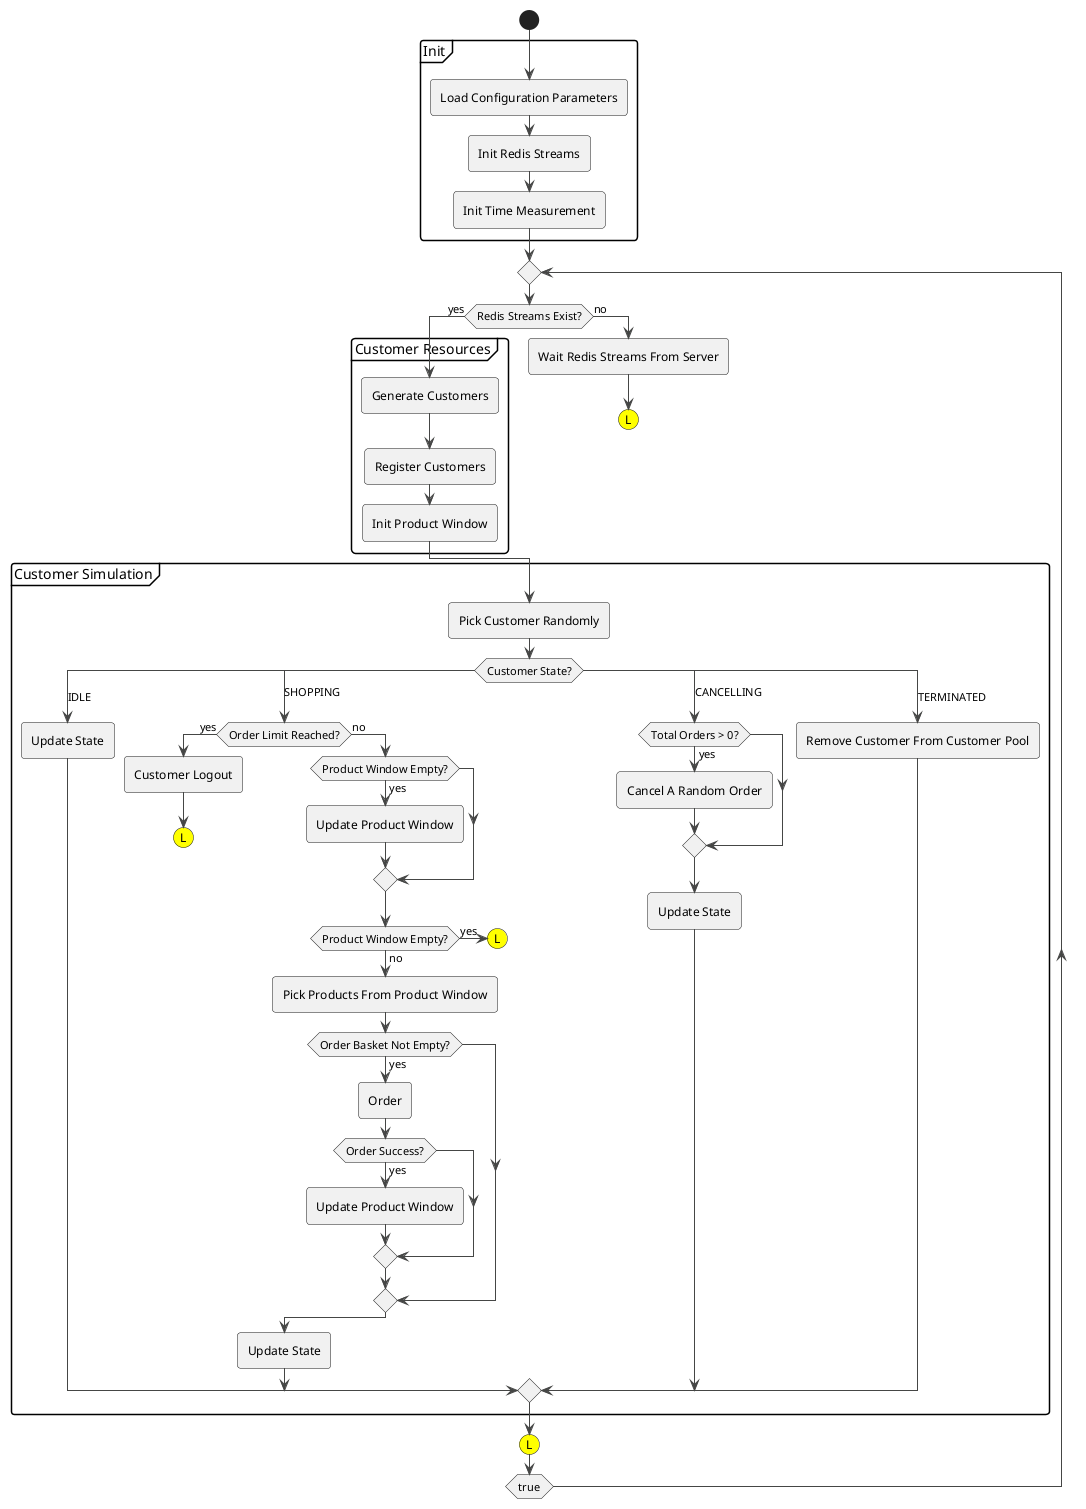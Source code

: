 @startuml
!theme vibrant
start
partition Init {
:Load Configuration Parameters;
:Init Redis Streams;
:Init Time Measurement;
}
repeat

    if (Redis Streams Exist?) then (yes)
    partition Customer Resources {
        :Generate Customers;
        :Register Customers;
        :Init Product Window;
    }
    else (no)
        :Wait Redis Streams From Server;
        #yellow:(L)
        detach
    endif

    partition Customer Simulation {
    :Pick Customer Randomly;

    switch (Customer State?)
        case (IDLE)
            :Update State;
            

        case (SHOPPING)

            if (Order Limit Reached?) then (yes)
                :Customer Logout;
                #yellow:(L)
                detach
            else (no)
                if (Product Window Empty?) then (yes)
                    :Update Product Window;
                endif

                if (Product Window Empty?) then (yes)
                    #yellow:(L)
                    detach
                else (no)
                    :Pick Products From Product Window;

                    if (Order Basket Not Empty?) then (yes)
                        :Order;

                        if (Order Success?) then (yes)
                            :Update Product Window;
                        endif
                    endif
                endif
            endif
            :Update State;
            

        case (CANCELLING)

            if (Total Orders > 0?) then (yes)
                :Cancel A Random Order;
            endif

            :Update State;
            

        case (TERMINATED)
            :Remove Customer From Customer Pool;
            
    endswitch
    }
#yellow:(L)
repeat while (true)

@enduml
